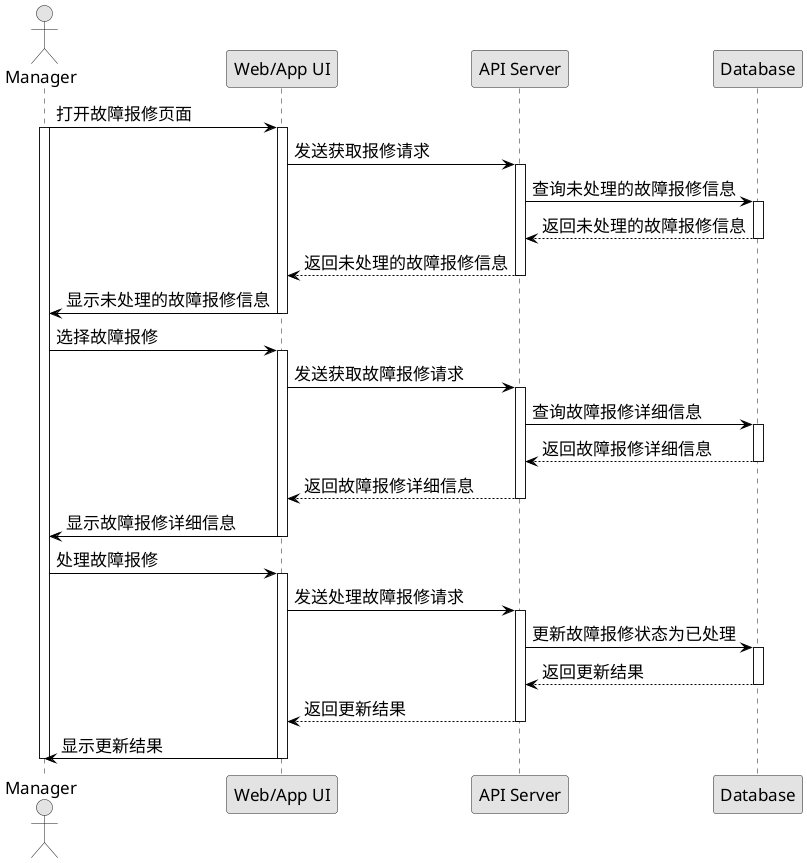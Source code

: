 @startuml
skinparam classBackgroundColor transparent
skinparam classBorderColor black
skinparam Shadowing false
skinparam  ArrowColor black
skinparam defaultFontsize 17
skinparam monochrome true
actor Manager
participant "Web/App UI"
participant "API Server"
participant "Database"

Manager -> "Web/App UI": 打开故障报修页面
activate Manager
activate "Web/App UI"
"Web/App UI" -> "API Server": 发送获取报修请求
activate "API Server"
"API Server" -> "Database": 查询未处理的故障报修信息
activate "Database"
"Database" --> "API Server": 返回未处理的故障报修信息
deactivate "Database"
"API Server" --> "Web/App UI": 返回未处理的故障报修信息
deactivate "API Server"
"Web/App UI" -> Manager: 显示未处理的故障报修信息
deactivate "Web/App UI"

Manager -> "Web/App UI": 选择故障报修
activate "Web/App UI"
"Web/App UI" -> "API Server": 发送获取故障报修请求
activate "API Server"
"API Server" -> "Database": 查询故障报修详细信息
activate "Database"
"Database" --> "API Server": 返回故障报修详细信息
deactivate "Database"
"API Server" --> "Web/App UI": 返回故障报修详细信息
deactivate "API Server"
"Web/App UI" -> Manager: 显示故障报修详细信息
deactivate "Web/App UI"

Manager -> "Web/App UI": 处理故障报修
activate "Web/App UI"
"Web/App UI" -> "API Server": 发送处理故障报修请求
activate "API Server"
"API Server" -> "Database": 更新故障报修状态为已处理
activate "Database"
"Database" --> "API Server": 返回更新结果
deactivate "Database"
"API Server" --> "Web/App UI": 返回更新结果
deactivate "API Server"
"Web/App UI" -> Manager: 显示更新结果
deactivate "Web/App UI"
deactivate Manager
@enduml
